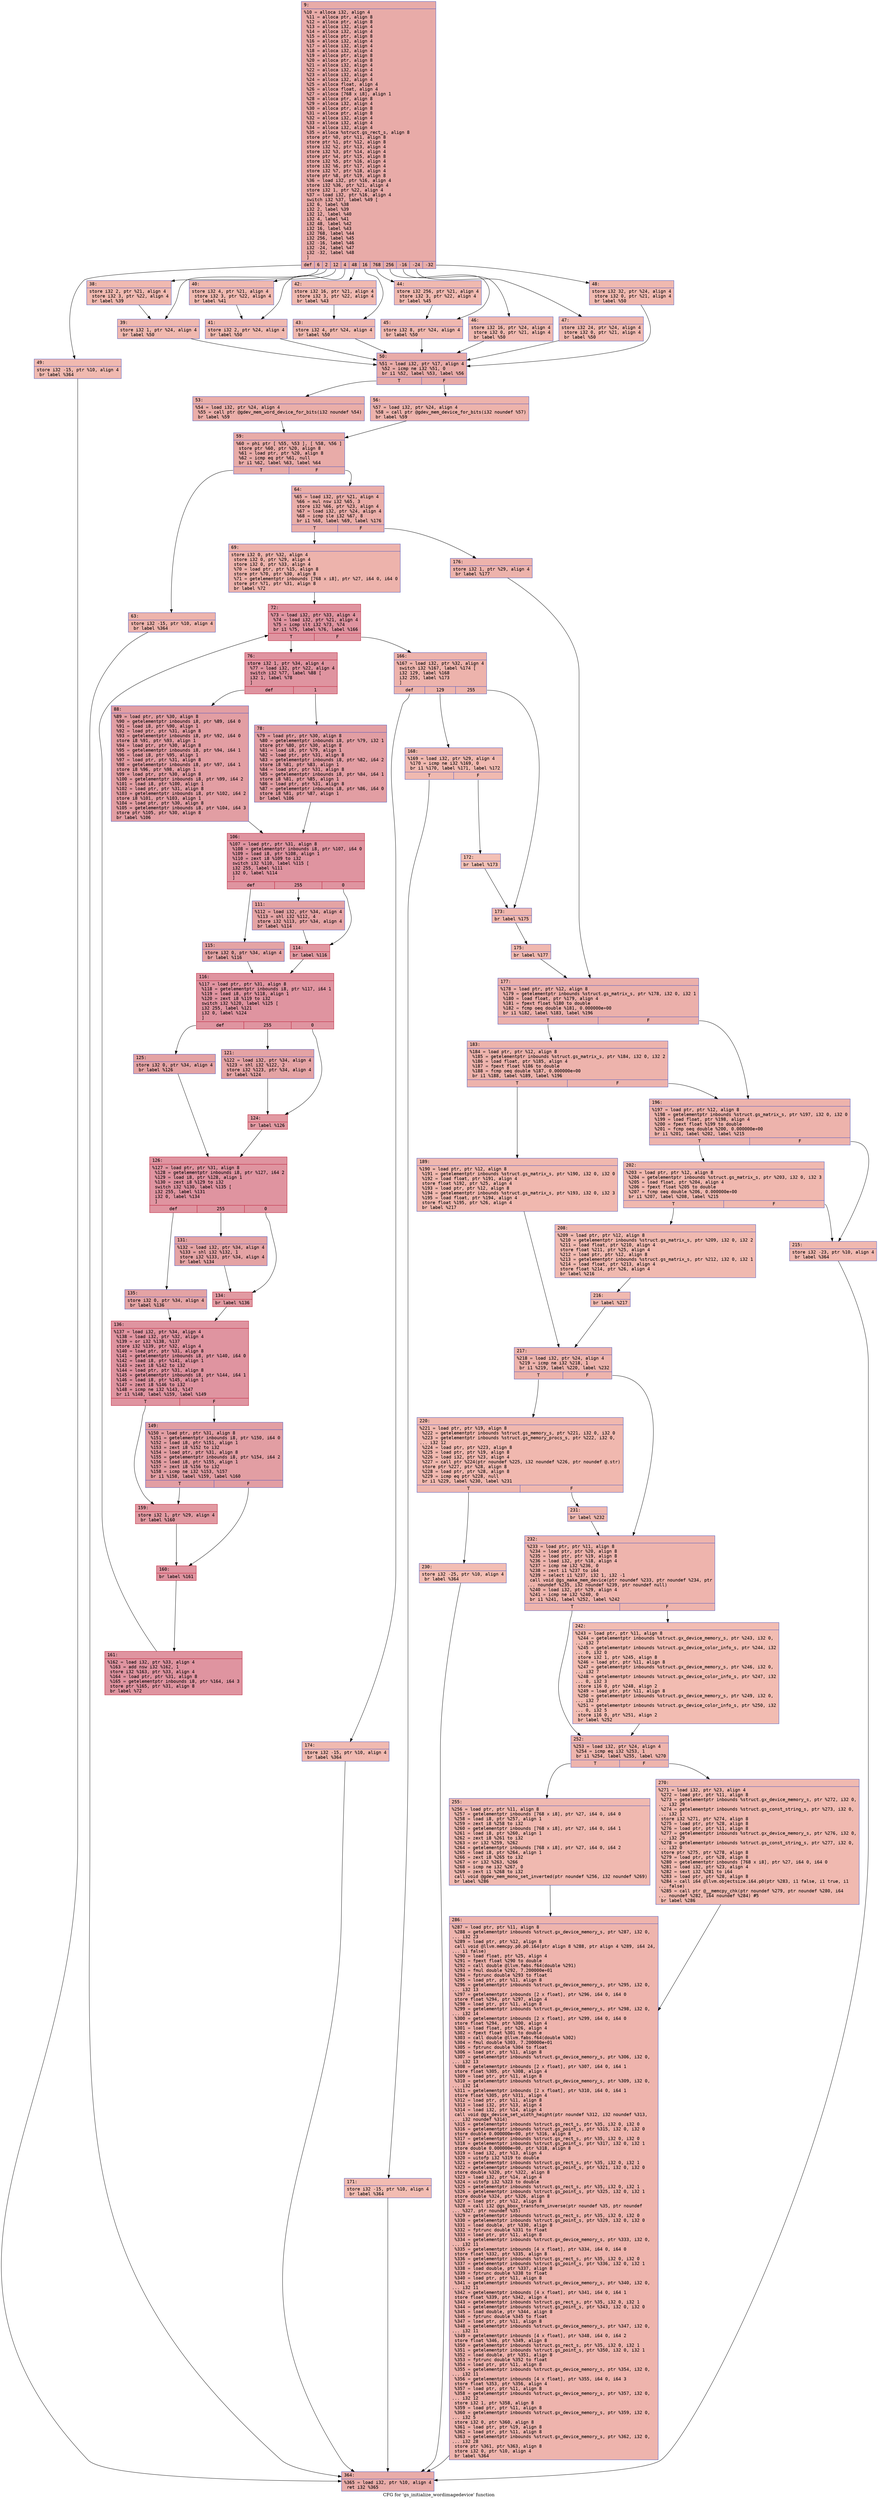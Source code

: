 digraph "CFG for 'gs_initialize_wordimagedevice' function" {
	label="CFG for 'gs_initialize_wordimagedevice' function";

	Node0x60000233c8c0 [shape=record,color="#3d50c3ff", style=filled, fillcolor="#cc403a70" fontname="Courier",label="{9:\l|  %10 = alloca i32, align 4\l  %11 = alloca ptr, align 8\l  %12 = alloca ptr, align 8\l  %13 = alloca i32, align 4\l  %14 = alloca i32, align 4\l  %15 = alloca ptr, align 8\l  %16 = alloca i32, align 4\l  %17 = alloca i32, align 4\l  %18 = alloca i32, align 4\l  %19 = alloca ptr, align 8\l  %20 = alloca ptr, align 8\l  %21 = alloca i32, align 4\l  %22 = alloca i32, align 4\l  %23 = alloca i32, align 4\l  %24 = alloca i32, align 4\l  %25 = alloca float, align 4\l  %26 = alloca float, align 4\l  %27 = alloca [768 x i8], align 1\l  %28 = alloca ptr, align 8\l  %29 = alloca i32, align 4\l  %30 = alloca ptr, align 8\l  %31 = alloca ptr, align 8\l  %32 = alloca i32, align 4\l  %33 = alloca i32, align 4\l  %34 = alloca i32, align 4\l  %35 = alloca %struct.gs_rect_s, align 8\l  store ptr %0, ptr %11, align 8\l  store ptr %1, ptr %12, align 8\l  store i32 %2, ptr %13, align 4\l  store i32 %3, ptr %14, align 4\l  store ptr %4, ptr %15, align 8\l  store i32 %5, ptr %16, align 4\l  store i32 %6, ptr %17, align 4\l  store i32 %7, ptr %18, align 4\l  store ptr %8, ptr %19, align 8\l  %36 = load i32, ptr %16, align 4\l  store i32 %36, ptr %21, align 4\l  store i32 1, ptr %22, align 4\l  %37 = load i32, ptr %16, align 4\l  switch i32 %37, label %49 [\l    i32 6, label %38\l    i32 2, label %39\l    i32 12, label %40\l    i32 4, label %41\l    i32 48, label %42\l    i32 16, label %43\l    i32 768, label %44\l    i32 256, label %45\l    i32 -16, label %46\l    i32 -24, label %47\l    i32 -32, label %48\l  ]\l|{<s0>def|<s1>6|<s2>2|<s3>12|<s4>4|<s5>48|<s6>16|<s7>768|<s8>256|<s9>-16|<s10>-24|<s11>-32}}"];
	Node0x60000233c8c0:s0 -> Node0x60000233cc80[tooltip="9 -> 49\nProbability 8.33%" ];
	Node0x60000233c8c0:s1 -> Node0x60000233c910[tooltip="9 -> 38\nProbability 8.33%" ];
	Node0x60000233c8c0:s2 -> Node0x60000233c960[tooltip="9 -> 39\nProbability 8.33%" ];
	Node0x60000233c8c0:s3 -> Node0x60000233c9b0[tooltip="9 -> 40\nProbability 8.33%" ];
	Node0x60000233c8c0:s4 -> Node0x60000233ca00[tooltip="9 -> 41\nProbability 8.33%" ];
	Node0x60000233c8c0:s5 -> Node0x60000233ca50[tooltip="9 -> 42\nProbability 8.33%" ];
	Node0x60000233c8c0:s6 -> Node0x60000233caa0[tooltip="9 -> 43\nProbability 8.33%" ];
	Node0x60000233c8c0:s7 -> Node0x60000233caf0[tooltip="9 -> 44\nProbability 8.33%" ];
	Node0x60000233c8c0:s8 -> Node0x60000233cb40[tooltip="9 -> 45\nProbability 8.33%" ];
	Node0x60000233c8c0:s9 -> Node0x60000233cb90[tooltip="9 -> 46\nProbability 8.33%" ];
	Node0x60000233c8c0:s10 -> Node0x60000233cbe0[tooltip="9 -> 47\nProbability 8.33%" ];
	Node0x60000233c8c0:s11 -> Node0x60000233cc30[tooltip="9 -> 48\nProbability 8.33%" ];
	Node0x60000233c910 [shape=record,color="#3d50c3ff", style=filled, fillcolor="#de614d70" fontname="Courier",label="{38:\l|  store i32 2, ptr %21, align 4\l  store i32 3, ptr %22, align 4\l  br label %39\l}"];
	Node0x60000233c910 -> Node0x60000233c960[tooltip="38 -> 39\nProbability 100.00%" ];
	Node0x60000233c960 [shape=record,color="#3d50c3ff", style=filled, fillcolor="#dc5d4a70" fontname="Courier",label="{39:\l|  store i32 1, ptr %24, align 4\l  br label %50\l}"];
	Node0x60000233c960 -> Node0x60000233ccd0[tooltip="39 -> 50\nProbability 100.00%" ];
	Node0x60000233c9b0 [shape=record,color="#3d50c3ff", style=filled, fillcolor="#de614d70" fontname="Courier",label="{40:\l|  store i32 4, ptr %21, align 4\l  store i32 3, ptr %22, align 4\l  br label %41\l}"];
	Node0x60000233c9b0 -> Node0x60000233ca00[tooltip="40 -> 41\nProbability 100.00%" ];
	Node0x60000233ca00 [shape=record,color="#3d50c3ff", style=filled, fillcolor="#dc5d4a70" fontname="Courier",label="{41:\l|  store i32 2, ptr %24, align 4\l  br label %50\l}"];
	Node0x60000233ca00 -> Node0x60000233ccd0[tooltip="41 -> 50\nProbability 100.00%" ];
	Node0x60000233ca50 [shape=record,color="#3d50c3ff", style=filled, fillcolor="#de614d70" fontname="Courier",label="{42:\l|  store i32 16, ptr %21, align 4\l  store i32 3, ptr %22, align 4\l  br label %43\l}"];
	Node0x60000233ca50 -> Node0x60000233caa0[tooltip="42 -> 43\nProbability 100.00%" ];
	Node0x60000233caa0 [shape=record,color="#3d50c3ff", style=filled, fillcolor="#dc5d4a70" fontname="Courier",label="{43:\l|  store i32 4, ptr %24, align 4\l  br label %50\l}"];
	Node0x60000233caa0 -> Node0x60000233ccd0[tooltip="43 -> 50\nProbability 100.00%" ];
	Node0x60000233caf0 [shape=record,color="#3d50c3ff", style=filled, fillcolor="#de614d70" fontname="Courier",label="{44:\l|  store i32 256, ptr %21, align 4\l  store i32 3, ptr %22, align 4\l  br label %45\l}"];
	Node0x60000233caf0 -> Node0x60000233cb40[tooltip="44 -> 45\nProbability 100.00%" ];
	Node0x60000233cb40 [shape=record,color="#3d50c3ff", style=filled, fillcolor="#dc5d4a70" fontname="Courier",label="{45:\l|  store i32 8, ptr %24, align 4\l  br label %50\l}"];
	Node0x60000233cb40 -> Node0x60000233ccd0[tooltip="45 -> 50\nProbability 100.00%" ];
	Node0x60000233cb90 [shape=record,color="#3d50c3ff", style=filled, fillcolor="#de614d70" fontname="Courier",label="{46:\l|  store i32 16, ptr %24, align 4\l  store i32 0, ptr %21, align 4\l  br label %50\l}"];
	Node0x60000233cb90 -> Node0x60000233ccd0[tooltip="46 -> 50\nProbability 100.00%" ];
	Node0x60000233cbe0 [shape=record,color="#3d50c3ff", style=filled, fillcolor="#de614d70" fontname="Courier",label="{47:\l|  store i32 24, ptr %24, align 4\l  store i32 0, ptr %21, align 4\l  br label %50\l}"];
	Node0x60000233cbe0 -> Node0x60000233ccd0[tooltip="47 -> 50\nProbability 100.00%" ];
	Node0x60000233cc30 [shape=record,color="#3d50c3ff", style=filled, fillcolor="#de614d70" fontname="Courier",label="{48:\l|  store i32 32, ptr %24, align 4\l  store i32 0, ptr %21, align 4\l  br label %50\l}"];
	Node0x60000233cc30 -> Node0x60000233ccd0[tooltip="48 -> 50\nProbability 100.00%" ];
	Node0x60000233cc80 [shape=record,color="#3d50c3ff", style=filled, fillcolor="#de614d70" fontname="Courier",label="{49:\l|  store i32 -15, ptr %10, align 4\l  br label %364\l}"];
	Node0x60000233cc80 -> Node0x60000233ddb0[tooltip="49 -> 364\nProbability 100.00%" ];
	Node0x60000233ccd0 [shape=record,color="#3d50c3ff", style=filled, fillcolor="#cc403a70" fontname="Courier",label="{50:\l|  %51 = load i32, ptr %17, align 4\l  %52 = icmp ne i32 %51, 0\l  br i1 %52, label %53, label %56\l|{<s0>T|<s1>F}}"];
	Node0x60000233ccd0:s0 -> Node0x60000233cd20[tooltip="50 -> 53\nProbability 62.50%" ];
	Node0x60000233ccd0:s1 -> Node0x60000233cd70[tooltip="50 -> 56\nProbability 37.50%" ];
	Node0x60000233cd20 [shape=record,color="#3d50c3ff", style=filled, fillcolor="#d0473d70" fontname="Courier",label="{53:\l|  %54 = load i32, ptr %24, align 4\l  %55 = call ptr @gdev_mem_word_device_for_bits(i32 noundef %54)\l  br label %59\l}"];
	Node0x60000233cd20 -> Node0x60000233cdc0[tooltip="53 -> 59\nProbability 100.00%" ];
	Node0x60000233cd70 [shape=record,color="#3d50c3ff", style=filled, fillcolor="#d6524470" fontname="Courier",label="{56:\l|  %57 = load i32, ptr %24, align 4\l  %58 = call ptr @gdev_mem_device_for_bits(i32 noundef %57)\l  br label %59\l}"];
	Node0x60000233cd70 -> Node0x60000233cdc0[tooltip="56 -> 59\nProbability 100.00%" ];
	Node0x60000233cdc0 [shape=record,color="#3d50c3ff", style=filled, fillcolor="#cc403a70" fontname="Courier",label="{59:\l|  %60 = phi ptr [ %55, %53 ], [ %58, %56 ]\l  store ptr %60, ptr %20, align 8\l  %61 = load ptr, ptr %20, align 8\l  %62 = icmp eq ptr %61, null\l  br i1 %62, label %63, label %64\l|{<s0>T|<s1>F}}"];
	Node0x60000233cdc0:s0 -> Node0x60000233ce10[tooltip="59 -> 63\nProbability 37.50%" ];
	Node0x60000233cdc0:s1 -> Node0x60000233ce60[tooltip="59 -> 64\nProbability 62.50%" ];
	Node0x60000233ce10 [shape=record,color="#3d50c3ff", style=filled, fillcolor="#d6524470" fontname="Courier",label="{63:\l|  store i32 -15, ptr %10, align 4\l  br label %364\l}"];
	Node0x60000233ce10 -> Node0x60000233ddb0[tooltip="63 -> 364\nProbability 100.00%" ];
	Node0x60000233ce60 [shape=record,color="#3d50c3ff", style=filled, fillcolor="#d0473d70" fontname="Courier",label="{64:\l|  %65 = load i32, ptr %21, align 4\l  %66 = mul nsw i32 %65, 3\l  store i32 %66, ptr %23, align 4\l  %67 = load i32, ptr %24, align 4\l  %68 = icmp sle i32 %67, 8\l  br i1 %68, label %69, label %176\l|{<s0>T|<s1>F}}"];
	Node0x60000233ce60:s0 -> Node0x60000233ceb0[tooltip="64 -> 69\nProbability 50.00%" ];
	Node0x60000233ce60:s1 -> Node0x60000233d7c0[tooltip="64 -> 176\nProbability 50.00%" ];
	Node0x60000233ceb0 [shape=record,color="#3d50c3ff", style=filled, fillcolor="#d6524470" fontname="Courier",label="{69:\l|  store i32 0, ptr %32, align 4\l  store i32 0, ptr %29, align 4\l  store i32 0, ptr %33, align 4\l  %70 = load ptr, ptr %15, align 8\l  store ptr %70, ptr %30, align 8\l  %71 = getelementptr inbounds [768 x i8], ptr %27, i64 0, i64 0\l  store ptr %71, ptr %31, align 8\l  br label %72\l}"];
	Node0x60000233ceb0 -> Node0x60000233cf00[tooltip="69 -> 72\nProbability 100.00%" ];
	Node0x60000233cf00 [shape=record,color="#b70d28ff", style=filled, fillcolor="#b70d2870" fontname="Courier",label="{72:\l|  %73 = load i32, ptr %33, align 4\l  %74 = load i32, ptr %21, align 4\l  %75 = icmp slt i32 %73, %74\l  br i1 %75, label %76, label %166\l|{<s0>T|<s1>F}}"];
	Node0x60000233cf00:s0 -> Node0x60000233cf50[tooltip="72 -> 76\nProbability 96.88%" ];
	Node0x60000233cf00:s1 -> Node0x60000233d590[tooltip="72 -> 166\nProbability 3.12%" ];
	Node0x60000233cf50 [shape=record,color="#b70d28ff", style=filled, fillcolor="#b70d2870" fontname="Courier",label="{76:\l|  store i32 1, ptr %34, align 4\l  %77 = load i32, ptr %22, align 4\l  switch i32 %77, label %88 [\l    i32 1, label %78\l  ]\l|{<s0>def|<s1>1}}"];
	Node0x60000233cf50:s0 -> Node0x60000233cff0[tooltip="76 -> 88\nProbability 50.00%" ];
	Node0x60000233cf50:s1 -> Node0x60000233cfa0[tooltip="76 -> 78\nProbability 50.00%" ];
	Node0x60000233cfa0 [shape=record,color="#3d50c3ff", style=filled, fillcolor="#be242e70" fontname="Courier",label="{78:\l|  %79 = load ptr, ptr %30, align 8\l  %80 = getelementptr inbounds i8, ptr %79, i32 1\l  store ptr %80, ptr %30, align 8\l  %81 = load i8, ptr %79, align 1\l  %82 = load ptr, ptr %31, align 8\l  %83 = getelementptr inbounds i8, ptr %82, i64 2\l  store i8 %81, ptr %83, align 1\l  %84 = load ptr, ptr %31, align 8\l  %85 = getelementptr inbounds i8, ptr %84, i64 1\l  store i8 %81, ptr %85, align 1\l  %86 = load ptr, ptr %31, align 8\l  %87 = getelementptr inbounds i8, ptr %86, i64 0\l  store i8 %81, ptr %87, align 1\l  br label %106\l}"];
	Node0x60000233cfa0 -> Node0x60000233d040[tooltip="78 -> 106\nProbability 100.00%" ];
	Node0x60000233cff0 [shape=record,color="#3d50c3ff", style=filled, fillcolor="#be242e70" fontname="Courier",label="{88:\l|  %89 = load ptr, ptr %30, align 8\l  %90 = getelementptr inbounds i8, ptr %89, i64 0\l  %91 = load i8, ptr %90, align 1\l  %92 = load ptr, ptr %31, align 8\l  %93 = getelementptr inbounds i8, ptr %92, i64 0\l  store i8 %91, ptr %93, align 1\l  %94 = load ptr, ptr %30, align 8\l  %95 = getelementptr inbounds i8, ptr %94, i64 1\l  %96 = load i8, ptr %95, align 1\l  %97 = load ptr, ptr %31, align 8\l  %98 = getelementptr inbounds i8, ptr %97, i64 1\l  store i8 %96, ptr %98, align 1\l  %99 = load ptr, ptr %30, align 8\l  %100 = getelementptr inbounds i8, ptr %99, i64 2\l  %101 = load i8, ptr %100, align 1\l  %102 = load ptr, ptr %31, align 8\l  %103 = getelementptr inbounds i8, ptr %102, i64 2\l  store i8 %101, ptr %103, align 1\l  %104 = load ptr, ptr %30, align 8\l  %105 = getelementptr inbounds i8, ptr %104, i64 3\l  store ptr %105, ptr %30, align 8\l  br label %106\l}"];
	Node0x60000233cff0 -> Node0x60000233d040[tooltip="88 -> 106\nProbability 100.00%" ];
	Node0x60000233d040 [shape=record,color="#b70d28ff", style=filled, fillcolor="#b70d2870" fontname="Courier",label="{106:\l|  %107 = load ptr, ptr %31, align 8\l  %108 = getelementptr inbounds i8, ptr %107, i64 0\l  %109 = load i8, ptr %108, align 1\l  %110 = zext i8 %109 to i32\l  switch i32 %110, label %115 [\l    i32 255, label %111\l    i32 0, label %114\l  ]\l|{<s0>def|<s1>255|<s2>0}}"];
	Node0x60000233d040:s0 -> Node0x60000233d130[tooltip="106 -> 115\nProbability 33.33%" ];
	Node0x60000233d040:s1 -> Node0x60000233d090[tooltip="106 -> 111\nProbability 33.33%" ];
	Node0x60000233d040:s2 -> Node0x60000233d0e0[tooltip="106 -> 114\nProbability 33.33%" ];
	Node0x60000233d090 [shape=record,color="#3d50c3ff", style=filled, fillcolor="#c32e3170" fontname="Courier",label="{111:\l|  %112 = load i32, ptr %34, align 4\l  %113 = shl i32 %112, 4\l  store i32 %113, ptr %34, align 4\l  br label %114\l}"];
	Node0x60000233d090 -> Node0x60000233d0e0[tooltip="111 -> 114\nProbability 100.00%" ];
	Node0x60000233d0e0 [shape=record,color="#b70d28ff", style=filled, fillcolor="#bb1b2c70" fontname="Courier",label="{114:\l|  br label %116\l}"];
	Node0x60000233d0e0 -> Node0x60000233d180[tooltip="114 -> 116\nProbability 100.00%" ];
	Node0x60000233d130 [shape=record,color="#3d50c3ff", style=filled, fillcolor="#c32e3170" fontname="Courier",label="{115:\l|  store i32 0, ptr %34, align 4\l  br label %116\l}"];
	Node0x60000233d130 -> Node0x60000233d180[tooltip="115 -> 116\nProbability 100.00%" ];
	Node0x60000233d180 [shape=record,color="#b70d28ff", style=filled, fillcolor="#b70d2870" fontname="Courier",label="{116:\l|  %117 = load ptr, ptr %31, align 8\l  %118 = getelementptr inbounds i8, ptr %117, i64 1\l  %119 = load i8, ptr %118, align 1\l  %120 = zext i8 %119 to i32\l  switch i32 %120, label %125 [\l    i32 255, label %121\l    i32 0, label %124\l  ]\l|{<s0>def|<s1>255|<s2>0}}"];
	Node0x60000233d180:s0 -> Node0x60000233d270[tooltip="116 -> 125\nProbability 33.33%" ];
	Node0x60000233d180:s1 -> Node0x60000233d1d0[tooltip="116 -> 121\nProbability 33.33%" ];
	Node0x60000233d180:s2 -> Node0x60000233d220[tooltip="116 -> 124\nProbability 33.33%" ];
	Node0x60000233d1d0 [shape=record,color="#3d50c3ff", style=filled, fillcolor="#c32e3170" fontname="Courier",label="{121:\l|  %122 = load i32, ptr %34, align 4\l  %123 = shl i32 %122, 2\l  store i32 %123, ptr %34, align 4\l  br label %124\l}"];
	Node0x60000233d1d0 -> Node0x60000233d220[tooltip="121 -> 124\nProbability 100.00%" ];
	Node0x60000233d220 [shape=record,color="#b70d28ff", style=filled, fillcolor="#bb1b2c70" fontname="Courier",label="{124:\l|  br label %126\l}"];
	Node0x60000233d220 -> Node0x60000233d2c0[tooltip="124 -> 126\nProbability 100.00%" ];
	Node0x60000233d270 [shape=record,color="#3d50c3ff", style=filled, fillcolor="#c32e3170" fontname="Courier",label="{125:\l|  store i32 0, ptr %34, align 4\l  br label %126\l}"];
	Node0x60000233d270 -> Node0x60000233d2c0[tooltip="125 -> 126\nProbability 100.00%" ];
	Node0x60000233d2c0 [shape=record,color="#b70d28ff", style=filled, fillcolor="#b70d2870" fontname="Courier",label="{126:\l|  %127 = load ptr, ptr %31, align 8\l  %128 = getelementptr inbounds i8, ptr %127, i64 2\l  %129 = load i8, ptr %128, align 1\l  %130 = zext i8 %129 to i32\l  switch i32 %130, label %135 [\l    i32 255, label %131\l    i32 0, label %134\l  ]\l|{<s0>def|<s1>255|<s2>0}}"];
	Node0x60000233d2c0:s0 -> Node0x60000233d3b0[tooltip="126 -> 135\nProbability 33.33%" ];
	Node0x60000233d2c0:s1 -> Node0x60000233d310[tooltip="126 -> 131\nProbability 33.33%" ];
	Node0x60000233d2c0:s2 -> Node0x60000233d360[tooltip="126 -> 134\nProbability 33.33%" ];
	Node0x60000233d310 [shape=record,color="#3d50c3ff", style=filled, fillcolor="#c32e3170" fontname="Courier",label="{131:\l|  %132 = load i32, ptr %34, align 4\l  %133 = shl i32 %132, 1\l  store i32 %133, ptr %34, align 4\l  br label %134\l}"];
	Node0x60000233d310 -> Node0x60000233d360[tooltip="131 -> 134\nProbability 100.00%" ];
	Node0x60000233d360 [shape=record,color="#b70d28ff", style=filled, fillcolor="#bb1b2c70" fontname="Courier",label="{134:\l|  br label %136\l}"];
	Node0x60000233d360 -> Node0x60000233d400[tooltip="134 -> 136\nProbability 100.00%" ];
	Node0x60000233d3b0 [shape=record,color="#3d50c3ff", style=filled, fillcolor="#c32e3170" fontname="Courier",label="{135:\l|  store i32 0, ptr %34, align 4\l  br label %136\l}"];
	Node0x60000233d3b0 -> Node0x60000233d400[tooltip="135 -> 136\nProbability 100.00%" ];
	Node0x60000233d400 [shape=record,color="#b70d28ff", style=filled, fillcolor="#b70d2870" fontname="Courier",label="{136:\l|  %137 = load i32, ptr %34, align 4\l  %138 = load i32, ptr %32, align 4\l  %139 = or i32 %138, %137\l  store i32 %139, ptr %32, align 4\l  %140 = load ptr, ptr %31, align 8\l  %141 = getelementptr inbounds i8, ptr %140, i64 0\l  %142 = load i8, ptr %141, align 1\l  %143 = zext i8 %142 to i32\l  %144 = load ptr, ptr %31, align 8\l  %145 = getelementptr inbounds i8, ptr %144, i64 1\l  %146 = load i8, ptr %145, align 1\l  %147 = zext i8 %146 to i32\l  %148 = icmp ne i32 %143, %147\l  br i1 %148, label %159, label %149\l|{<s0>T|<s1>F}}"];
	Node0x60000233d400:s0 -> Node0x60000233d4a0[tooltip="136 -> 159\nProbability 50.00%" ];
	Node0x60000233d400:s1 -> Node0x60000233d450[tooltip="136 -> 149\nProbability 50.00%" ];
	Node0x60000233d450 [shape=record,color="#3d50c3ff", style=filled, fillcolor="#be242e70" fontname="Courier",label="{149:\l|  %150 = load ptr, ptr %31, align 8\l  %151 = getelementptr inbounds i8, ptr %150, i64 0\l  %152 = load i8, ptr %151, align 1\l  %153 = zext i8 %152 to i32\l  %154 = load ptr, ptr %31, align 8\l  %155 = getelementptr inbounds i8, ptr %154, i64 2\l  %156 = load i8, ptr %155, align 1\l  %157 = zext i8 %156 to i32\l  %158 = icmp ne i32 %153, %157\l  br i1 %158, label %159, label %160\l|{<s0>T|<s1>F}}"];
	Node0x60000233d450:s0 -> Node0x60000233d4a0[tooltip="149 -> 159\nProbability 50.00%" ];
	Node0x60000233d450:s1 -> Node0x60000233d4f0[tooltip="149 -> 160\nProbability 50.00%" ];
	Node0x60000233d4a0 [shape=record,color="#b70d28ff", style=filled, fillcolor="#bb1b2c70" fontname="Courier",label="{159:\l|  store i32 1, ptr %29, align 4\l  br label %160\l}"];
	Node0x60000233d4a0 -> Node0x60000233d4f0[tooltip="159 -> 160\nProbability 100.00%" ];
	Node0x60000233d4f0 [shape=record,color="#b70d28ff", style=filled, fillcolor="#b70d2870" fontname="Courier",label="{160:\l|  br label %161\l}"];
	Node0x60000233d4f0 -> Node0x60000233d540[tooltip="160 -> 161\nProbability 100.00%" ];
	Node0x60000233d540 [shape=record,color="#b70d28ff", style=filled, fillcolor="#b70d2870" fontname="Courier",label="{161:\l|  %162 = load i32, ptr %33, align 4\l  %163 = add nsw i32 %162, 1\l  store i32 %163, ptr %33, align 4\l  %164 = load ptr, ptr %31, align 8\l  %165 = getelementptr inbounds i8, ptr %164, i64 3\l  store ptr %165, ptr %31, align 8\l  br label %72\l}"];
	Node0x60000233d540 -> Node0x60000233cf00[tooltip="161 -> 72\nProbability 100.00%" ];
	Node0x60000233d590 [shape=record,color="#3d50c3ff", style=filled, fillcolor="#d6524470" fontname="Courier",label="{166:\l|  %167 = load i32, ptr %32, align 4\l  switch i32 %167, label %174 [\l    i32 129, label %168\l    i32 255, label %173\l  ]\l|{<s0>def|<s1>129|<s2>255}}"];
	Node0x60000233d590:s0 -> Node0x60000233d720[tooltip="166 -> 174\nProbability 33.33%" ];
	Node0x60000233d590:s1 -> Node0x60000233d5e0[tooltip="166 -> 168\nProbability 33.33%" ];
	Node0x60000233d590:s2 -> Node0x60000233d6d0[tooltip="166 -> 173\nProbability 33.33%" ];
	Node0x60000233d5e0 [shape=record,color="#3d50c3ff", style=filled, fillcolor="#de614d70" fontname="Courier",label="{168:\l|  %169 = load i32, ptr %29, align 4\l  %170 = icmp ne i32 %169, 0\l  br i1 %170, label %171, label %172\l|{<s0>T|<s1>F}}"];
	Node0x60000233d5e0:s0 -> Node0x60000233d630[tooltip="168 -> 171\nProbability 62.50%" ];
	Node0x60000233d5e0:s1 -> Node0x60000233d680[tooltip="168 -> 172\nProbability 37.50%" ];
	Node0x60000233d630 [shape=record,color="#3d50c3ff", style=filled, fillcolor="#e1675170" fontname="Courier",label="{171:\l|  store i32 -15, ptr %10, align 4\l  br label %364\l}"];
	Node0x60000233d630 -> Node0x60000233ddb0[tooltip="171 -> 364\nProbability 100.00%" ];
	Node0x60000233d680 [shape=record,color="#3d50c3ff", style=filled, fillcolor="#e5705870" fontname="Courier",label="{172:\l|  br label %173\l}"];
	Node0x60000233d680 -> Node0x60000233d6d0[tooltip="172 -> 173\nProbability 100.00%" ];
	Node0x60000233d6d0 [shape=record,color="#3d50c3ff", style=filled, fillcolor="#dc5d4a70" fontname="Courier",label="{173:\l|  br label %175\l}"];
	Node0x60000233d6d0 -> Node0x60000233d770[tooltip="173 -> 175\nProbability 100.00%" ];
	Node0x60000233d720 [shape=record,color="#3d50c3ff", style=filled, fillcolor="#de614d70" fontname="Courier",label="{174:\l|  store i32 -15, ptr %10, align 4\l  br label %364\l}"];
	Node0x60000233d720 -> Node0x60000233ddb0[tooltip="174 -> 364\nProbability 100.00%" ];
	Node0x60000233d770 [shape=record,color="#3d50c3ff", style=filled, fillcolor="#dc5d4a70" fontname="Courier",label="{175:\l|  br label %177\l}"];
	Node0x60000233d770 -> Node0x60000233d810[tooltip="175 -> 177\nProbability 100.00%" ];
	Node0x60000233d7c0 [shape=record,color="#3d50c3ff", style=filled, fillcolor="#d6524470" fontname="Courier",label="{176:\l|  store i32 1, ptr %29, align 4\l  br label %177\l}"];
	Node0x60000233d7c0 -> Node0x60000233d810[tooltip="176 -> 177\nProbability 100.00%" ];
	Node0x60000233d810 [shape=record,color="#3d50c3ff", style=filled, fillcolor="#d24b4070" fontname="Courier",label="{177:\l|  %178 = load ptr, ptr %12, align 8\l  %179 = getelementptr inbounds %struct.gs_matrix_s, ptr %178, i32 0, i32 1\l  %180 = load float, ptr %179, align 4\l  %181 = fpext float %180 to double\l  %182 = fcmp oeq double %181, 0.000000e+00\l  br i1 %182, label %183, label %196\l|{<s0>T|<s1>F}}"];
	Node0x60000233d810:s0 -> Node0x60000233d860[tooltip="177 -> 183\nProbability 62.50%" ];
	Node0x60000233d810:s1 -> Node0x60000233d900[tooltip="177 -> 196\nProbability 37.50%" ];
	Node0x60000233d860 [shape=record,color="#3d50c3ff", style=filled, fillcolor="#d6524470" fontname="Courier",label="{183:\l|  %184 = load ptr, ptr %12, align 8\l  %185 = getelementptr inbounds %struct.gs_matrix_s, ptr %184, i32 0, i32 2\l  %186 = load float, ptr %185, align 4\l  %187 = fpext float %186 to double\l  %188 = fcmp oeq double %187, 0.000000e+00\l  br i1 %188, label %189, label %196\l|{<s0>T|<s1>F}}"];
	Node0x60000233d860:s0 -> Node0x60000233d8b0[tooltip="183 -> 189\nProbability 62.50%" ];
	Node0x60000233d860:s1 -> Node0x60000233d900[tooltip="183 -> 196\nProbability 37.50%" ];
	Node0x60000233d8b0 [shape=record,color="#3d50c3ff", style=filled, fillcolor="#dc5d4a70" fontname="Courier",label="{189:\l|  %190 = load ptr, ptr %12, align 8\l  %191 = getelementptr inbounds %struct.gs_matrix_s, ptr %190, i32 0, i32 0\l  %192 = load float, ptr %191, align 4\l  store float %192, ptr %25, align 4\l  %193 = load ptr, ptr %12, align 8\l  %194 = getelementptr inbounds %struct.gs_matrix_s, ptr %193, i32 0, i32 3\l  %195 = load float, ptr %194, align 4\l  store float %195, ptr %26, align 4\l  br label %217\l}"];
	Node0x60000233d8b0 -> Node0x60000233da90[tooltip="189 -> 217\nProbability 100.00%" ];
	Node0x60000233d900 [shape=record,color="#3d50c3ff", style=filled, fillcolor="#d6524470" fontname="Courier",label="{196:\l|  %197 = load ptr, ptr %12, align 8\l  %198 = getelementptr inbounds %struct.gs_matrix_s, ptr %197, i32 0, i32 0\l  %199 = load float, ptr %198, align 4\l  %200 = fpext float %199 to double\l  %201 = fcmp oeq double %200, 0.000000e+00\l  br i1 %201, label %202, label %215\l|{<s0>T|<s1>F}}"];
	Node0x60000233d900:s0 -> Node0x60000233d950[tooltip="196 -> 202\nProbability 62.50%" ];
	Node0x60000233d900:s1 -> Node0x60000233d9f0[tooltip="196 -> 215\nProbability 37.50%" ];
	Node0x60000233d950 [shape=record,color="#3d50c3ff", style=filled, fillcolor="#dc5d4a70" fontname="Courier",label="{202:\l|  %203 = load ptr, ptr %12, align 8\l  %204 = getelementptr inbounds %struct.gs_matrix_s, ptr %203, i32 0, i32 3\l  %205 = load float, ptr %204, align 4\l  %206 = fpext float %205 to double\l  %207 = fcmp oeq double %206, 0.000000e+00\l  br i1 %207, label %208, label %215\l|{<s0>T|<s1>F}}"];
	Node0x60000233d950:s0 -> Node0x60000233d9a0[tooltip="202 -> 208\nProbability 62.50%" ];
	Node0x60000233d950:s1 -> Node0x60000233d9f0[tooltip="202 -> 215\nProbability 37.50%" ];
	Node0x60000233d9a0 [shape=record,color="#3d50c3ff", style=filled, fillcolor="#de614d70" fontname="Courier",label="{208:\l|  %209 = load ptr, ptr %12, align 8\l  %210 = getelementptr inbounds %struct.gs_matrix_s, ptr %209, i32 0, i32 2\l  %211 = load float, ptr %210, align 4\l  store float %211, ptr %25, align 4\l  %212 = load ptr, ptr %12, align 8\l  %213 = getelementptr inbounds %struct.gs_matrix_s, ptr %212, i32 0, i32 1\l  %214 = load float, ptr %213, align 4\l  store float %214, ptr %26, align 4\l  br label %216\l}"];
	Node0x60000233d9a0 -> Node0x60000233da40[tooltip="208 -> 216\nProbability 100.00%" ];
	Node0x60000233d9f0 [shape=record,color="#3d50c3ff", style=filled, fillcolor="#dc5d4a70" fontname="Courier",label="{215:\l|  store i32 -23, ptr %10, align 4\l  br label %364\l}"];
	Node0x60000233d9f0 -> Node0x60000233ddb0[tooltip="215 -> 364\nProbability 100.00%" ];
	Node0x60000233da40 [shape=record,color="#3d50c3ff", style=filled, fillcolor="#de614d70" fontname="Courier",label="{216:\l|  br label %217\l}"];
	Node0x60000233da40 -> Node0x60000233da90[tooltip="216 -> 217\nProbability 100.00%" ];
	Node0x60000233da90 [shape=record,color="#3d50c3ff", style=filled, fillcolor="#d6524470" fontname="Courier",label="{217:\l|  %218 = load i32, ptr %24, align 4\l  %219 = icmp ne i32 %218, 1\l  br i1 %219, label %220, label %232\l|{<s0>T|<s1>F}}"];
	Node0x60000233da90:s0 -> Node0x60000233dae0[tooltip="217 -> 220\nProbability 50.00%" ];
	Node0x60000233da90:s1 -> Node0x60000233dbd0[tooltip="217 -> 232\nProbability 50.00%" ];
	Node0x60000233dae0 [shape=record,color="#3d50c3ff", style=filled, fillcolor="#dc5d4a70" fontname="Courier",label="{220:\l|  %221 = load ptr, ptr %19, align 8\l  %222 = getelementptr inbounds %struct.gs_memory_s, ptr %221, i32 0, i32 0\l  %223 = getelementptr inbounds %struct.gs_memory_procs_s, ptr %222, i32 0,\l... i32 12\l  %224 = load ptr, ptr %223, align 8\l  %225 = load ptr, ptr %19, align 8\l  %226 = load i32, ptr %23, align 4\l  %227 = call ptr %224(ptr noundef %225, i32 noundef %226, ptr noundef @.str)\l  store ptr %227, ptr %28, align 8\l  %228 = load ptr, ptr %28, align 8\l  %229 = icmp eq ptr %228, null\l  br i1 %229, label %230, label %231\l|{<s0>T|<s1>F}}"];
	Node0x60000233dae0:s0 -> Node0x60000233db30[tooltip="220 -> 230\nProbability 37.50%" ];
	Node0x60000233dae0:s1 -> Node0x60000233db80[tooltip="220 -> 231\nProbability 62.50%" ];
	Node0x60000233db30 [shape=record,color="#3d50c3ff", style=filled, fillcolor="#e36c5570" fontname="Courier",label="{230:\l|  store i32 -25, ptr %10, align 4\l  br label %364\l}"];
	Node0x60000233db30 -> Node0x60000233ddb0[tooltip="230 -> 364\nProbability 100.00%" ];
	Node0x60000233db80 [shape=record,color="#3d50c3ff", style=filled, fillcolor="#de614d70" fontname="Courier",label="{231:\l|  br label %232\l}"];
	Node0x60000233db80 -> Node0x60000233dbd0[tooltip="231 -> 232\nProbability 100.00%" ];
	Node0x60000233dbd0 [shape=record,color="#3d50c3ff", style=filled, fillcolor="#d8564670" fontname="Courier",label="{232:\l|  %233 = load ptr, ptr %11, align 8\l  %234 = load ptr, ptr %20, align 8\l  %235 = load ptr, ptr %19, align 8\l  %236 = load i32, ptr %18, align 4\l  %237 = icmp ne i32 %236, 0\l  %238 = zext i1 %237 to i64\l  %239 = select i1 %237, i32 1, i32 -1\l  call void @gs_make_mem_device(ptr noundef %233, ptr noundef %234, ptr\l... noundef %235, i32 noundef %239, ptr noundef null)\l  %240 = load i32, ptr %29, align 4\l  %241 = icmp ne i32 %240, 0\l  br i1 %241, label %252, label %242\l|{<s0>T|<s1>F}}"];
	Node0x60000233dbd0:s0 -> Node0x60000233dc70[tooltip="232 -> 252\nProbability 62.50%" ];
	Node0x60000233dbd0:s1 -> Node0x60000233dc20[tooltip="232 -> 242\nProbability 37.50%" ];
	Node0x60000233dc20 [shape=record,color="#3d50c3ff", style=filled, fillcolor="#e1675170" fontname="Courier",label="{242:\l|  %243 = load ptr, ptr %11, align 8\l  %244 = getelementptr inbounds %struct.gx_device_memory_s, ptr %243, i32 0,\l... i32 7\l  %245 = getelementptr inbounds %struct.gx_device_color_info_s, ptr %244, i32\l... 0, i32 0\l  store i32 1, ptr %245, align 8\l  %246 = load ptr, ptr %11, align 8\l  %247 = getelementptr inbounds %struct.gx_device_memory_s, ptr %246, i32 0,\l... i32 7\l  %248 = getelementptr inbounds %struct.gx_device_color_info_s, ptr %247, i32\l... 0, i32 3\l  store i16 0, ptr %248, align 2\l  %249 = load ptr, ptr %11, align 8\l  %250 = getelementptr inbounds %struct.gx_device_memory_s, ptr %249, i32 0,\l... i32 7\l  %251 = getelementptr inbounds %struct.gx_device_color_info_s, ptr %250, i32\l... 0, i32 5\l  store i16 0, ptr %251, align 2\l  br label %252\l}"];
	Node0x60000233dc20 -> Node0x60000233dc70[tooltip="242 -> 252\nProbability 100.00%" ];
	Node0x60000233dc70 [shape=record,color="#3d50c3ff", style=filled, fillcolor="#d8564670" fontname="Courier",label="{252:\l|  %253 = load i32, ptr %24, align 4\l  %254 = icmp eq i32 %253, 1\l  br i1 %254, label %255, label %270\l|{<s0>T|<s1>F}}"];
	Node0x60000233dc70:s0 -> Node0x60000233dcc0[tooltip="252 -> 255\nProbability 50.00%" ];
	Node0x60000233dc70:s1 -> Node0x60000233dd10[tooltip="252 -> 270\nProbability 50.00%" ];
	Node0x60000233dcc0 [shape=record,color="#3d50c3ff", style=filled, fillcolor="#de614d70" fontname="Courier",label="{255:\l|  %256 = load ptr, ptr %11, align 8\l  %257 = getelementptr inbounds [768 x i8], ptr %27, i64 0, i64 0\l  %258 = load i8, ptr %257, align 1\l  %259 = zext i8 %258 to i32\l  %260 = getelementptr inbounds [768 x i8], ptr %27, i64 0, i64 1\l  %261 = load i8, ptr %260, align 1\l  %262 = zext i8 %261 to i32\l  %263 = or i32 %259, %262\l  %264 = getelementptr inbounds [768 x i8], ptr %27, i64 0, i64 2\l  %265 = load i8, ptr %264, align 1\l  %266 = zext i8 %265 to i32\l  %267 = or i32 %263, %266\l  %268 = icmp ne i32 %267, 0\l  %269 = zext i1 %268 to i32\l  call void @gdev_mem_mono_set_inverted(ptr noundef %256, i32 noundef %269)\l  br label %286\l}"];
	Node0x60000233dcc0 -> Node0x60000233dd60[tooltip="255 -> 286\nProbability 100.00%" ];
	Node0x60000233dd10 [shape=record,color="#3d50c3ff", style=filled, fillcolor="#de614d70" fontname="Courier",label="{270:\l|  %271 = load i32, ptr %23, align 4\l  %272 = load ptr, ptr %11, align 8\l  %273 = getelementptr inbounds %struct.gx_device_memory_s, ptr %272, i32 0,\l... i32 29\l  %274 = getelementptr inbounds %struct.gs_const_string_s, ptr %273, i32 0,\l... i32 1\l  store i32 %271, ptr %274, align 8\l  %275 = load ptr, ptr %28, align 8\l  %276 = load ptr, ptr %11, align 8\l  %277 = getelementptr inbounds %struct.gx_device_memory_s, ptr %276, i32 0,\l... i32 29\l  %278 = getelementptr inbounds %struct.gs_const_string_s, ptr %277, i32 0,\l... i32 0\l  store ptr %275, ptr %278, align 8\l  %279 = load ptr, ptr %28, align 8\l  %280 = getelementptr inbounds [768 x i8], ptr %27, i64 0, i64 0\l  %281 = load i32, ptr %23, align 4\l  %282 = sext i32 %281 to i64\l  %283 = load ptr, ptr %28, align 8\l  %284 = call i64 @llvm.objectsize.i64.p0(ptr %283, i1 false, i1 true, i1\l... false)\l  %285 = call ptr @__memcpy_chk(ptr noundef %279, ptr noundef %280, i64\l... noundef %282, i64 noundef %284) #5\l  br label %286\l}"];
	Node0x60000233dd10 -> Node0x60000233dd60[tooltip="270 -> 286\nProbability 100.00%" ];
	Node0x60000233dd60 [shape=record,color="#3d50c3ff", style=filled, fillcolor="#d8564670" fontname="Courier",label="{286:\l|  %287 = load ptr, ptr %11, align 8\l  %288 = getelementptr inbounds %struct.gx_device_memory_s, ptr %287, i32 0,\l... i32 23\l  %289 = load ptr, ptr %12, align 8\l  call void @llvm.memcpy.p0.p0.i64(ptr align 8 %288, ptr align 4 %289, i64 24,\l... i1 false)\l  %290 = load float, ptr %25, align 4\l  %291 = fpext float %290 to double\l  %292 = call double @llvm.fabs.f64(double %291)\l  %293 = fmul double %292, 7.200000e+01\l  %294 = fptrunc double %293 to float\l  %295 = load ptr, ptr %11, align 8\l  %296 = getelementptr inbounds %struct.gx_device_memory_s, ptr %295, i32 0,\l... i32 13\l  %297 = getelementptr inbounds [2 x float], ptr %296, i64 0, i64 0\l  store float %294, ptr %297, align 4\l  %298 = load ptr, ptr %11, align 8\l  %299 = getelementptr inbounds %struct.gx_device_memory_s, ptr %298, i32 0,\l... i32 14\l  %300 = getelementptr inbounds [2 x float], ptr %299, i64 0, i64 0\l  store float %294, ptr %300, align 4\l  %301 = load float, ptr %26, align 4\l  %302 = fpext float %301 to double\l  %303 = call double @llvm.fabs.f64(double %302)\l  %304 = fmul double %303, 7.200000e+01\l  %305 = fptrunc double %304 to float\l  %306 = load ptr, ptr %11, align 8\l  %307 = getelementptr inbounds %struct.gx_device_memory_s, ptr %306, i32 0,\l... i32 13\l  %308 = getelementptr inbounds [2 x float], ptr %307, i64 0, i64 1\l  store float %305, ptr %308, align 4\l  %309 = load ptr, ptr %11, align 8\l  %310 = getelementptr inbounds %struct.gx_device_memory_s, ptr %309, i32 0,\l... i32 14\l  %311 = getelementptr inbounds [2 x float], ptr %310, i64 0, i64 1\l  store float %305, ptr %311, align 4\l  %312 = load ptr, ptr %11, align 8\l  %313 = load i32, ptr %13, align 4\l  %314 = load i32, ptr %14, align 4\l  call void @gx_device_set_width_height(ptr noundef %312, i32 noundef %313,\l... i32 noundef %314)\l  %315 = getelementptr inbounds %struct.gs_rect_s, ptr %35, i32 0, i32 0\l  %316 = getelementptr inbounds %struct.gs_point_s, ptr %315, i32 0, i32 0\l  store double 0.000000e+00, ptr %316, align 8\l  %317 = getelementptr inbounds %struct.gs_rect_s, ptr %35, i32 0, i32 0\l  %318 = getelementptr inbounds %struct.gs_point_s, ptr %317, i32 0, i32 1\l  store double 0.000000e+00, ptr %318, align 8\l  %319 = load i32, ptr %13, align 4\l  %320 = uitofp i32 %319 to double\l  %321 = getelementptr inbounds %struct.gs_rect_s, ptr %35, i32 0, i32 1\l  %322 = getelementptr inbounds %struct.gs_point_s, ptr %321, i32 0, i32 0\l  store double %320, ptr %322, align 8\l  %323 = load i32, ptr %14, align 4\l  %324 = uitofp i32 %323 to double\l  %325 = getelementptr inbounds %struct.gs_rect_s, ptr %35, i32 0, i32 1\l  %326 = getelementptr inbounds %struct.gs_point_s, ptr %325, i32 0, i32 1\l  store double %324, ptr %326, align 8\l  %327 = load ptr, ptr %12, align 8\l  %328 = call i32 @gs_bbox_transform_inverse(ptr noundef %35, ptr noundef\l... %327, ptr noundef %35)\l  %329 = getelementptr inbounds %struct.gs_rect_s, ptr %35, i32 0, i32 0\l  %330 = getelementptr inbounds %struct.gs_point_s, ptr %329, i32 0, i32 0\l  %331 = load double, ptr %330, align 8\l  %332 = fptrunc double %331 to float\l  %333 = load ptr, ptr %11, align 8\l  %334 = getelementptr inbounds %struct.gx_device_memory_s, ptr %333, i32 0,\l... i32 11\l  %335 = getelementptr inbounds [4 x float], ptr %334, i64 0, i64 0\l  store float %332, ptr %335, align 8\l  %336 = getelementptr inbounds %struct.gs_rect_s, ptr %35, i32 0, i32 0\l  %337 = getelementptr inbounds %struct.gs_point_s, ptr %336, i32 0, i32 1\l  %338 = load double, ptr %337, align 8\l  %339 = fptrunc double %338 to float\l  %340 = load ptr, ptr %11, align 8\l  %341 = getelementptr inbounds %struct.gx_device_memory_s, ptr %340, i32 0,\l... i32 11\l  %342 = getelementptr inbounds [4 x float], ptr %341, i64 0, i64 1\l  store float %339, ptr %342, align 4\l  %343 = getelementptr inbounds %struct.gs_rect_s, ptr %35, i32 0, i32 1\l  %344 = getelementptr inbounds %struct.gs_point_s, ptr %343, i32 0, i32 0\l  %345 = load double, ptr %344, align 8\l  %346 = fptrunc double %345 to float\l  %347 = load ptr, ptr %11, align 8\l  %348 = getelementptr inbounds %struct.gx_device_memory_s, ptr %347, i32 0,\l... i32 11\l  %349 = getelementptr inbounds [4 x float], ptr %348, i64 0, i64 2\l  store float %346, ptr %349, align 8\l  %350 = getelementptr inbounds %struct.gs_rect_s, ptr %35, i32 0, i32 1\l  %351 = getelementptr inbounds %struct.gs_point_s, ptr %350, i32 0, i32 1\l  %352 = load double, ptr %351, align 8\l  %353 = fptrunc double %352 to float\l  %354 = load ptr, ptr %11, align 8\l  %355 = getelementptr inbounds %struct.gx_device_memory_s, ptr %354, i32 0,\l... i32 11\l  %356 = getelementptr inbounds [4 x float], ptr %355, i64 0, i64 3\l  store float %353, ptr %356, align 4\l  %357 = load ptr, ptr %11, align 8\l  %358 = getelementptr inbounds %struct.gx_device_memory_s, ptr %357, i32 0,\l... i32 12\l  store i32 1, ptr %358, align 8\l  %359 = load ptr, ptr %11, align 8\l  %360 = getelementptr inbounds %struct.gx_device_memory_s, ptr %359, i32 0,\l... i32 5\l  store i32 0, ptr %360, align 8\l  %361 = load ptr, ptr %19, align 8\l  %362 = load ptr, ptr %11, align 8\l  %363 = getelementptr inbounds %struct.gx_device_memory_s, ptr %362, i32 0,\l... i32 28\l  store ptr %361, ptr %363, align 8\l  store i32 0, ptr %10, align 4\l  br label %364\l}"];
	Node0x60000233dd60 -> Node0x60000233ddb0[tooltip="286 -> 364\nProbability 100.00%" ];
	Node0x60000233ddb0 [shape=record,color="#3d50c3ff", style=filled, fillcolor="#cc403a70" fontname="Courier",label="{364:\l|  %365 = load i32, ptr %10, align 4\l  ret i32 %365\l}"];
}
